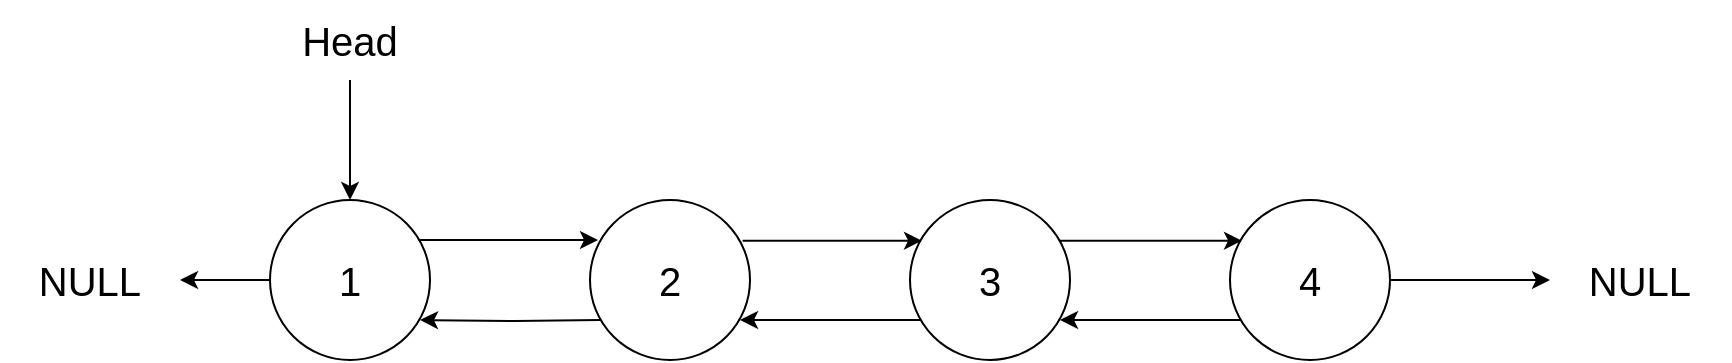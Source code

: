 <mxfile version="13.0.2"><diagram id="dlyhHieWq1bY9t6kT-07" name="Page-1"><mxGraphModel dx="1185" dy="621" grid="0" gridSize="10" guides="1" tooltips="1" connect="1" arrows="1" fold="1" page="1" pageScale="1" pageWidth="1100" pageHeight="850" background="none" math="0" shadow="0"><root><mxCell id="0"/><mxCell id="1" parent="0"/><mxCell id="XB0dv-yu9dI_eDehdosY-5" style="edgeStyle=orthogonalEdgeStyle;rounded=0;orthogonalLoop=1;jettySize=auto;html=1;entryX=0.05;entryY=0.25;entryDx=0;entryDy=0;exitX=0.938;exitY=0.25;exitDx=0;exitDy=0;exitPerimeter=0;entryPerimeter=0;" edge="1" parent="1" source="XB0dv-yu9dI_eDehdosY-1" target="XB0dv-yu9dI_eDehdosY-2"><mxGeometry relative="1" as="geometry"/></mxCell><mxCell id="XB0dv-yu9dI_eDehdosY-16" style="edgeStyle=orthogonalEdgeStyle;rounded=0;orthogonalLoop=1;jettySize=auto;html=1;entryX=1;entryY=0.5;entryDx=0;entryDy=0;" edge="1" parent="1" source="XB0dv-yu9dI_eDehdosY-1" target="XB0dv-yu9dI_eDehdosY-15"><mxGeometry relative="1" as="geometry"/></mxCell><mxCell id="XB0dv-yu9dI_eDehdosY-1" value="&lt;font style=&quot;font-size: 20px&quot;&gt;1&lt;/font&gt;" style="ellipse;whiteSpace=wrap;html=1;aspect=fixed;" vertex="1" parent="1"><mxGeometry x="190" y="135" width="80" height="80" as="geometry"/></mxCell><mxCell id="XB0dv-yu9dI_eDehdosY-6" style="edgeStyle=orthogonalEdgeStyle;rounded=0;orthogonalLoop=1;jettySize=auto;html=1;entryX=0.075;entryY=0.254;entryDx=0;entryDy=0;exitX=0.954;exitY=0.254;exitDx=0;exitDy=0;exitPerimeter=0;entryPerimeter=0;" edge="1" parent="1" source="XB0dv-yu9dI_eDehdosY-2" target="XB0dv-yu9dI_eDehdosY-3"><mxGeometry relative="1" as="geometry"/></mxCell><mxCell id="XB0dv-yu9dI_eDehdosY-2" value="&lt;font style=&quot;font-size: 20px&quot;&gt;2&lt;/font&gt;" style="ellipse;whiteSpace=wrap;html=1;aspect=fixed;" vertex="1" parent="1"><mxGeometry x="350" y="135" width="80" height="80" as="geometry"/></mxCell><mxCell id="XB0dv-yu9dI_eDehdosY-7" style="edgeStyle=orthogonalEdgeStyle;rounded=0;orthogonalLoop=1;jettySize=auto;html=1;entryX=0.075;entryY=0.254;entryDx=0;entryDy=0;exitX=0.921;exitY=0.254;exitDx=0;exitDy=0;exitPerimeter=0;entryPerimeter=0;" edge="1" parent="1" source="XB0dv-yu9dI_eDehdosY-3" target="XB0dv-yu9dI_eDehdosY-4"><mxGeometry relative="1" as="geometry"/></mxCell><mxCell id="XB0dv-yu9dI_eDehdosY-3" value="&lt;font style=&quot;font-size: 20px&quot;&gt;3&lt;/font&gt;" style="ellipse;whiteSpace=wrap;html=1;aspect=fixed;" vertex="1" parent="1"><mxGeometry x="510" y="135" width="80" height="80" as="geometry"/></mxCell><mxCell id="XB0dv-yu9dI_eDehdosY-9" style="edgeStyle=orthogonalEdgeStyle;rounded=0;orthogonalLoop=1;jettySize=auto;html=1;" edge="1" parent="1" source="XB0dv-yu9dI_eDehdosY-4"><mxGeometry relative="1" as="geometry"><mxPoint x="830" y="175" as="targetPoint"/></mxGeometry></mxCell><mxCell id="XB0dv-yu9dI_eDehdosY-4" value="&lt;font style=&quot;font-size: 20px&quot;&gt;4&lt;/font&gt;" style="ellipse;whiteSpace=wrap;html=1;aspect=fixed;" vertex="1" parent="1"><mxGeometry x="670" y="135" width="80" height="80" as="geometry"/></mxCell><mxCell id="XB0dv-yu9dI_eDehdosY-11" style="edgeStyle=orthogonalEdgeStyle;rounded=0;orthogonalLoop=1;jettySize=auto;html=1;entryX=0.5;entryY=0;entryDx=0;entryDy=0;" edge="1" parent="1" source="XB0dv-yu9dI_eDehdosY-8" target="XB0dv-yu9dI_eDehdosY-1"><mxGeometry relative="1" as="geometry"/></mxCell><mxCell id="XB0dv-yu9dI_eDehdosY-8" value="&lt;font style=&quot;font-size: 20px&quot;&gt;Head&lt;/font&gt;" style="text;html=1;strokeColor=none;fillColor=none;align=center;verticalAlign=middle;whiteSpace=wrap;rounded=0;" vertex="1" parent="1"><mxGeometry x="185" y="35" width="90" height="40" as="geometry"/></mxCell><mxCell id="XB0dv-yu9dI_eDehdosY-10" value="&lt;font style=&quot;font-size: 20px&quot;&gt;NULL&lt;/font&gt;" style="text;html=1;strokeColor=none;fillColor=none;align=center;verticalAlign=middle;whiteSpace=wrap;rounded=0;" vertex="1" parent="1"><mxGeometry x="830" y="155" width="90" height="40" as="geometry"/></mxCell><mxCell id="XB0dv-yu9dI_eDehdosY-12" style="edgeStyle=orthogonalEdgeStyle;rounded=0;orthogonalLoop=1;jettySize=auto;html=1;exitX=0.938;exitY=0.75;exitDx=0;exitDy=0;exitPerimeter=0;entryX=0.938;entryY=0.75;entryDx=0;entryDy=0;entryPerimeter=0;" edge="1" parent="1" target="XB0dv-yu9dI_eDehdosY-1"><mxGeometry relative="1" as="geometry"><mxPoint x="355" y="195" as="sourcePoint"/><mxPoint x="270" y="195" as="targetPoint"/></mxGeometry></mxCell><mxCell id="XB0dv-yu9dI_eDehdosY-13" style="edgeStyle=orthogonalEdgeStyle;rounded=0;orthogonalLoop=1;jettySize=auto;html=1;" edge="1" parent="1"><mxGeometry relative="1" as="geometry"><mxPoint x="515" y="195" as="sourcePoint"/><mxPoint x="425" y="195" as="targetPoint"/></mxGeometry></mxCell><mxCell id="XB0dv-yu9dI_eDehdosY-14" style="edgeStyle=orthogonalEdgeStyle;rounded=0;orthogonalLoop=1;jettySize=auto;html=1;" edge="1" parent="1"><mxGeometry relative="1" as="geometry"><mxPoint x="675" y="195" as="sourcePoint"/><mxPoint x="585" y="195" as="targetPoint"/></mxGeometry></mxCell><mxCell id="XB0dv-yu9dI_eDehdosY-15" value="&lt;font style=&quot;font-size: 20px&quot;&gt;NULL&lt;/font&gt;" style="text;html=1;strokeColor=none;fillColor=none;align=center;verticalAlign=middle;whiteSpace=wrap;rounded=0;" vertex="1" parent="1"><mxGeometry x="55" y="155" width="90" height="40" as="geometry"/></mxCell></root></mxGraphModel></diagram></mxfile>